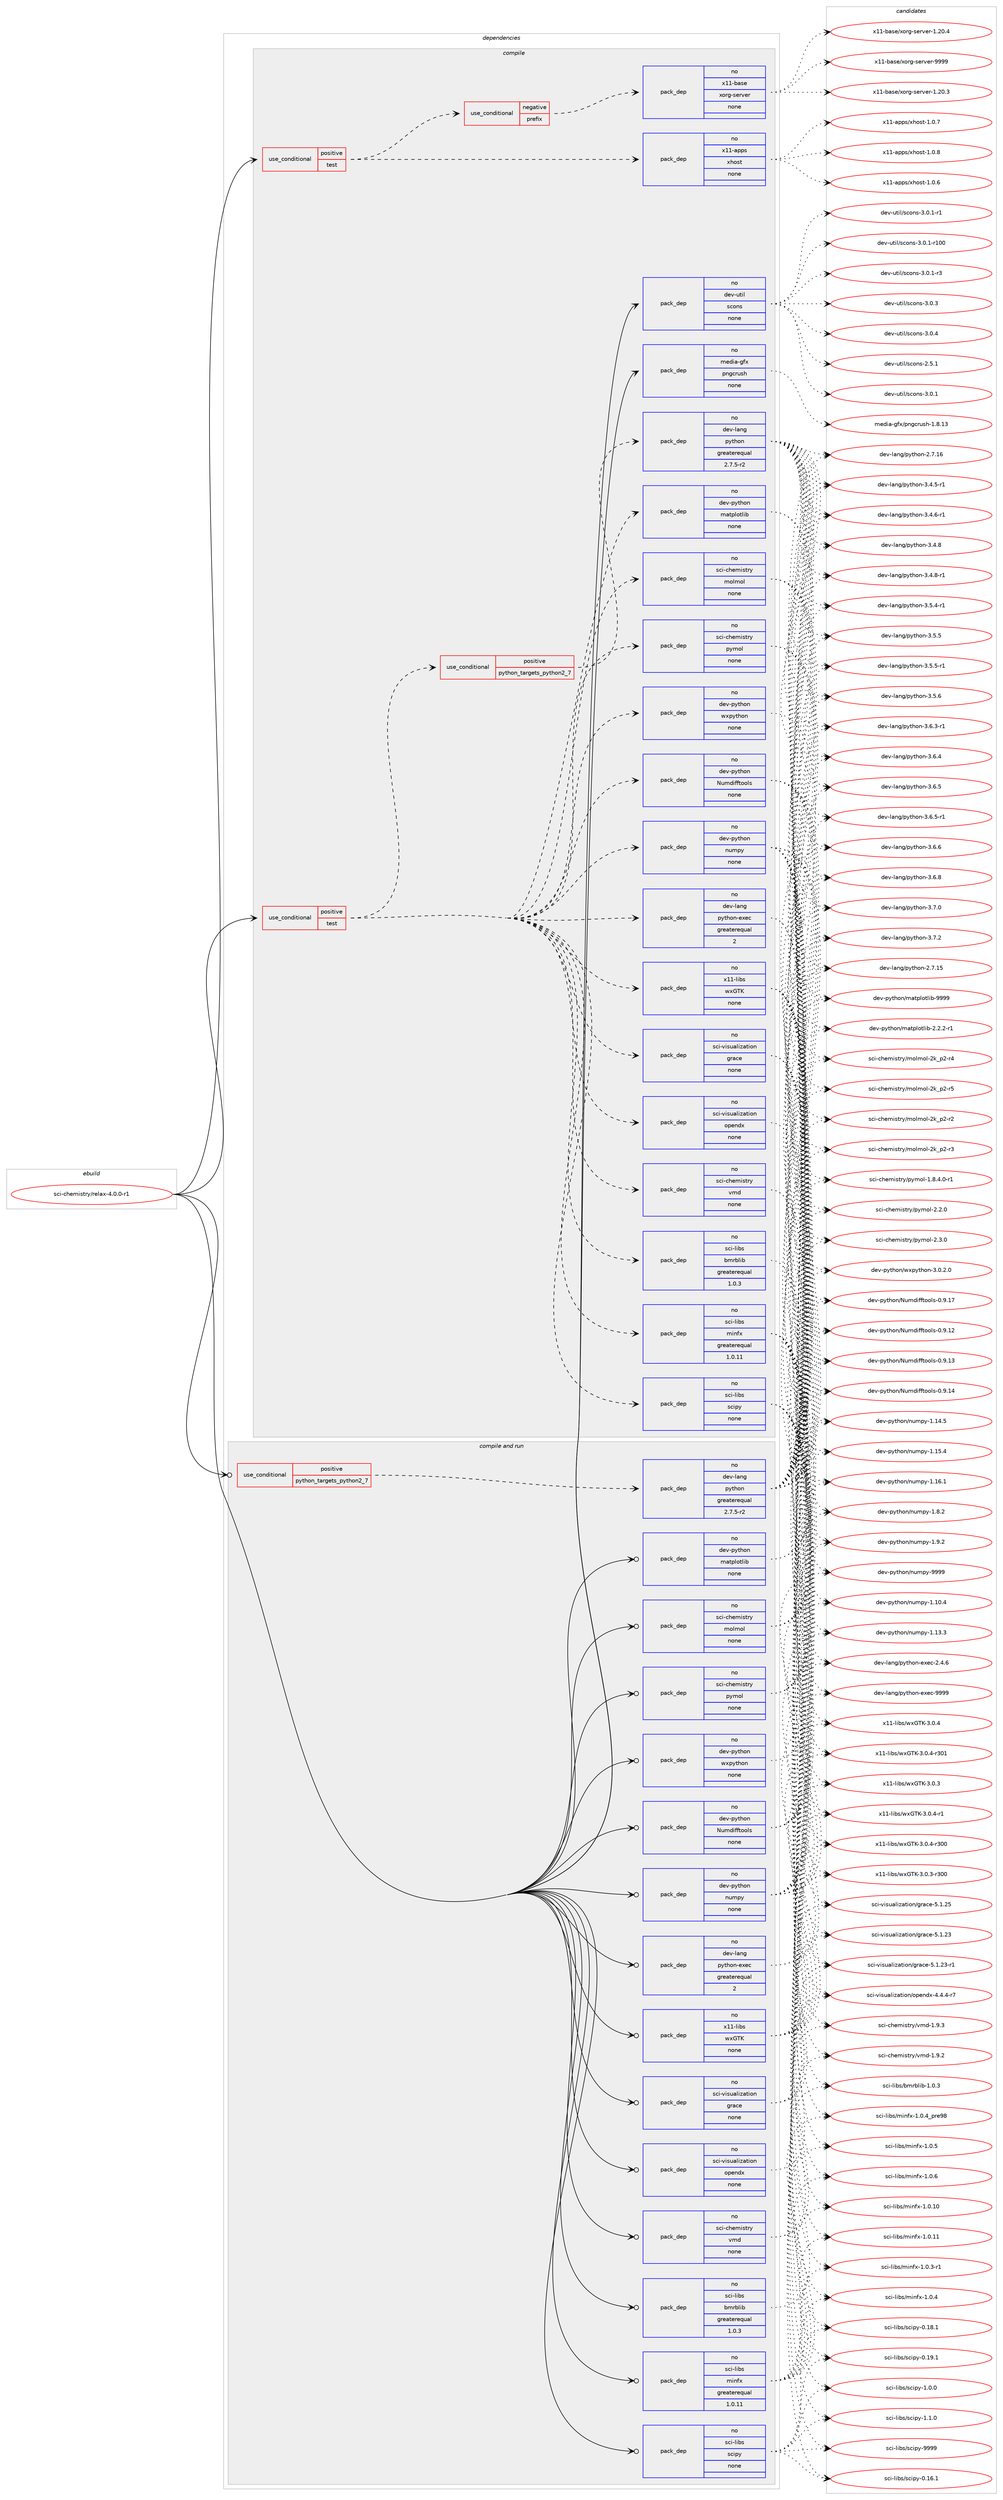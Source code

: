 digraph prolog {

# *************
# Graph options
# *************

newrank=true;
concentrate=true;
compound=true;
graph [rankdir=LR,fontname=Helvetica,fontsize=10,ranksep=1.5];#, ranksep=2.5, nodesep=0.2];
edge  [arrowhead=vee];
node  [fontname=Helvetica,fontsize=10];

# **********
# The ebuild
# **********

subgraph cluster_leftcol {
color=gray;
rank=same;
label=<<i>ebuild</i>>;
id [label="sci-chemistry/relax-4.0.0-r1", color=red, width=4, href="../sci-chemistry/relax-4.0.0-r1.svg"];
}

# ****************
# The dependencies
# ****************

subgraph cluster_midcol {
color=gray;
label=<<i>dependencies</i>>;
subgraph cluster_compile {
fillcolor="#eeeeee";
style=filled;
label=<<i>compile</i>>;
subgraph cond452510 {
dependency1688722 [label=<<TABLE BORDER="0" CELLBORDER="1" CELLSPACING="0" CELLPADDING="4"><TR><TD ROWSPAN="3" CELLPADDING="10">use_conditional</TD></TR><TR><TD>positive</TD></TR><TR><TD>test</TD></TR></TABLE>>, shape=none, color=red];
subgraph cond452511 {
dependency1688723 [label=<<TABLE BORDER="0" CELLBORDER="1" CELLSPACING="0" CELLPADDING="4"><TR><TD ROWSPAN="3" CELLPADDING="10">use_conditional</TD></TR><TR><TD>negative</TD></TR><TR><TD>prefix</TD></TR></TABLE>>, shape=none, color=red];
subgraph pack1208556 {
dependency1688724 [label=<<TABLE BORDER="0" CELLBORDER="1" CELLSPACING="0" CELLPADDING="4" WIDTH="220"><TR><TD ROWSPAN="6" CELLPADDING="30">pack_dep</TD></TR><TR><TD WIDTH="110">no</TD></TR><TR><TD>x11-base</TD></TR><TR><TD>xorg-server</TD></TR><TR><TD>none</TD></TR><TR><TD></TD></TR></TABLE>>, shape=none, color=blue];
}
dependency1688723:e -> dependency1688724:w [weight=20,style="dashed",arrowhead="vee"];
}
dependency1688722:e -> dependency1688723:w [weight=20,style="dashed",arrowhead="vee"];
subgraph pack1208557 {
dependency1688725 [label=<<TABLE BORDER="0" CELLBORDER="1" CELLSPACING="0" CELLPADDING="4" WIDTH="220"><TR><TD ROWSPAN="6" CELLPADDING="30">pack_dep</TD></TR><TR><TD WIDTH="110">no</TD></TR><TR><TD>x11-apps</TD></TR><TR><TD>xhost</TD></TR><TR><TD>none</TD></TR><TR><TD></TD></TR></TABLE>>, shape=none, color=blue];
}
dependency1688722:e -> dependency1688725:w [weight=20,style="dashed",arrowhead="vee"];
}
id:e -> dependency1688722:w [weight=20,style="solid",arrowhead="vee"];
subgraph cond452512 {
dependency1688726 [label=<<TABLE BORDER="0" CELLBORDER="1" CELLSPACING="0" CELLPADDING="4"><TR><TD ROWSPAN="3" CELLPADDING="10">use_conditional</TD></TR><TR><TD>positive</TD></TR><TR><TD>test</TD></TR></TABLE>>, shape=none, color=red];
subgraph cond452513 {
dependency1688727 [label=<<TABLE BORDER="0" CELLBORDER="1" CELLSPACING="0" CELLPADDING="4"><TR><TD ROWSPAN="3" CELLPADDING="10">use_conditional</TD></TR><TR><TD>positive</TD></TR><TR><TD>python_targets_python2_7</TD></TR></TABLE>>, shape=none, color=red];
subgraph pack1208558 {
dependency1688728 [label=<<TABLE BORDER="0" CELLBORDER="1" CELLSPACING="0" CELLPADDING="4" WIDTH="220"><TR><TD ROWSPAN="6" CELLPADDING="30">pack_dep</TD></TR><TR><TD WIDTH="110">no</TD></TR><TR><TD>dev-lang</TD></TR><TR><TD>python</TD></TR><TR><TD>greaterequal</TD></TR><TR><TD>2.7.5-r2</TD></TR></TABLE>>, shape=none, color=blue];
}
dependency1688727:e -> dependency1688728:w [weight=20,style="dashed",arrowhead="vee"];
}
dependency1688726:e -> dependency1688727:w [weight=20,style="dashed",arrowhead="vee"];
subgraph pack1208559 {
dependency1688729 [label=<<TABLE BORDER="0" CELLBORDER="1" CELLSPACING="0" CELLPADDING="4" WIDTH="220"><TR><TD ROWSPAN="6" CELLPADDING="30">pack_dep</TD></TR><TR><TD WIDTH="110">no</TD></TR><TR><TD>dev-lang</TD></TR><TR><TD>python-exec</TD></TR><TR><TD>greaterequal</TD></TR><TR><TD>2</TD></TR></TABLE>>, shape=none, color=blue];
}
dependency1688726:e -> dependency1688729:w [weight=20,style="dashed",arrowhead="vee"];
subgraph pack1208560 {
dependency1688730 [label=<<TABLE BORDER="0" CELLBORDER="1" CELLSPACING="0" CELLPADDING="4" WIDTH="220"><TR><TD ROWSPAN="6" CELLPADDING="30">pack_dep</TD></TR><TR><TD WIDTH="110">no</TD></TR><TR><TD>dev-python</TD></TR><TR><TD>Numdifftools</TD></TR><TR><TD>none</TD></TR><TR><TD></TD></TR></TABLE>>, shape=none, color=blue];
}
dependency1688726:e -> dependency1688730:w [weight=20,style="dashed",arrowhead="vee"];
subgraph pack1208561 {
dependency1688731 [label=<<TABLE BORDER="0" CELLBORDER="1" CELLSPACING="0" CELLPADDING="4" WIDTH="220"><TR><TD ROWSPAN="6" CELLPADDING="30">pack_dep</TD></TR><TR><TD WIDTH="110">no</TD></TR><TR><TD>dev-python</TD></TR><TR><TD>matplotlib</TD></TR><TR><TD>none</TD></TR><TR><TD></TD></TR></TABLE>>, shape=none, color=blue];
}
dependency1688726:e -> dependency1688731:w [weight=20,style="dashed",arrowhead="vee"];
subgraph pack1208562 {
dependency1688732 [label=<<TABLE BORDER="0" CELLBORDER="1" CELLSPACING="0" CELLPADDING="4" WIDTH="220"><TR><TD ROWSPAN="6" CELLPADDING="30">pack_dep</TD></TR><TR><TD WIDTH="110">no</TD></TR><TR><TD>dev-python</TD></TR><TR><TD>numpy</TD></TR><TR><TD>none</TD></TR><TR><TD></TD></TR></TABLE>>, shape=none, color=blue];
}
dependency1688726:e -> dependency1688732:w [weight=20,style="dashed",arrowhead="vee"];
subgraph pack1208563 {
dependency1688733 [label=<<TABLE BORDER="0" CELLBORDER="1" CELLSPACING="0" CELLPADDING="4" WIDTH="220"><TR><TD ROWSPAN="6" CELLPADDING="30">pack_dep</TD></TR><TR><TD WIDTH="110">no</TD></TR><TR><TD>dev-python</TD></TR><TR><TD>wxpython</TD></TR><TR><TD>none</TD></TR><TR><TD></TD></TR></TABLE>>, shape=none, color=blue];
}
dependency1688726:e -> dependency1688733:w [weight=20,style="dashed",arrowhead="vee"];
subgraph pack1208564 {
dependency1688734 [label=<<TABLE BORDER="0" CELLBORDER="1" CELLSPACING="0" CELLPADDING="4" WIDTH="220"><TR><TD ROWSPAN="6" CELLPADDING="30">pack_dep</TD></TR><TR><TD WIDTH="110">no</TD></TR><TR><TD>sci-chemistry</TD></TR><TR><TD>molmol</TD></TR><TR><TD>none</TD></TR><TR><TD></TD></TR></TABLE>>, shape=none, color=blue];
}
dependency1688726:e -> dependency1688734:w [weight=20,style="dashed",arrowhead="vee"];
subgraph pack1208565 {
dependency1688735 [label=<<TABLE BORDER="0" CELLBORDER="1" CELLSPACING="0" CELLPADDING="4" WIDTH="220"><TR><TD ROWSPAN="6" CELLPADDING="30">pack_dep</TD></TR><TR><TD WIDTH="110">no</TD></TR><TR><TD>sci-chemistry</TD></TR><TR><TD>pymol</TD></TR><TR><TD>none</TD></TR><TR><TD></TD></TR></TABLE>>, shape=none, color=blue];
}
dependency1688726:e -> dependency1688735:w [weight=20,style="dashed",arrowhead="vee"];
subgraph pack1208566 {
dependency1688736 [label=<<TABLE BORDER="0" CELLBORDER="1" CELLSPACING="0" CELLPADDING="4" WIDTH="220"><TR><TD ROWSPAN="6" CELLPADDING="30">pack_dep</TD></TR><TR><TD WIDTH="110">no</TD></TR><TR><TD>sci-chemistry</TD></TR><TR><TD>vmd</TD></TR><TR><TD>none</TD></TR><TR><TD></TD></TR></TABLE>>, shape=none, color=blue];
}
dependency1688726:e -> dependency1688736:w [weight=20,style="dashed",arrowhead="vee"];
subgraph pack1208567 {
dependency1688737 [label=<<TABLE BORDER="0" CELLBORDER="1" CELLSPACING="0" CELLPADDING="4" WIDTH="220"><TR><TD ROWSPAN="6" CELLPADDING="30">pack_dep</TD></TR><TR><TD WIDTH="110">no</TD></TR><TR><TD>sci-libs</TD></TR><TR><TD>bmrblib</TD></TR><TR><TD>greaterequal</TD></TR><TR><TD>1.0.3</TD></TR></TABLE>>, shape=none, color=blue];
}
dependency1688726:e -> dependency1688737:w [weight=20,style="dashed",arrowhead="vee"];
subgraph pack1208568 {
dependency1688738 [label=<<TABLE BORDER="0" CELLBORDER="1" CELLSPACING="0" CELLPADDING="4" WIDTH="220"><TR><TD ROWSPAN="6" CELLPADDING="30">pack_dep</TD></TR><TR><TD WIDTH="110">no</TD></TR><TR><TD>sci-libs</TD></TR><TR><TD>minfx</TD></TR><TR><TD>greaterequal</TD></TR><TR><TD>1.0.11</TD></TR></TABLE>>, shape=none, color=blue];
}
dependency1688726:e -> dependency1688738:w [weight=20,style="dashed",arrowhead="vee"];
subgraph pack1208569 {
dependency1688739 [label=<<TABLE BORDER="0" CELLBORDER="1" CELLSPACING="0" CELLPADDING="4" WIDTH="220"><TR><TD ROWSPAN="6" CELLPADDING="30">pack_dep</TD></TR><TR><TD WIDTH="110">no</TD></TR><TR><TD>sci-libs</TD></TR><TR><TD>scipy</TD></TR><TR><TD>none</TD></TR><TR><TD></TD></TR></TABLE>>, shape=none, color=blue];
}
dependency1688726:e -> dependency1688739:w [weight=20,style="dashed",arrowhead="vee"];
subgraph pack1208570 {
dependency1688740 [label=<<TABLE BORDER="0" CELLBORDER="1" CELLSPACING="0" CELLPADDING="4" WIDTH="220"><TR><TD ROWSPAN="6" CELLPADDING="30">pack_dep</TD></TR><TR><TD WIDTH="110">no</TD></TR><TR><TD>sci-visualization</TD></TR><TR><TD>grace</TD></TR><TR><TD>none</TD></TR><TR><TD></TD></TR></TABLE>>, shape=none, color=blue];
}
dependency1688726:e -> dependency1688740:w [weight=20,style="dashed",arrowhead="vee"];
subgraph pack1208571 {
dependency1688741 [label=<<TABLE BORDER="0" CELLBORDER="1" CELLSPACING="0" CELLPADDING="4" WIDTH="220"><TR><TD ROWSPAN="6" CELLPADDING="30">pack_dep</TD></TR><TR><TD WIDTH="110">no</TD></TR><TR><TD>sci-visualization</TD></TR><TR><TD>opendx</TD></TR><TR><TD>none</TD></TR><TR><TD></TD></TR></TABLE>>, shape=none, color=blue];
}
dependency1688726:e -> dependency1688741:w [weight=20,style="dashed",arrowhead="vee"];
subgraph pack1208572 {
dependency1688742 [label=<<TABLE BORDER="0" CELLBORDER="1" CELLSPACING="0" CELLPADDING="4" WIDTH="220"><TR><TD ROWSPAN="6" CELLPADDING="30">pack_dep</TD></TR><TR><TD WIDTH="110">no</TD></TR><TR><TD>x11-libs</TD></TR><TR><TD>wxGTK</TD></TR><TR><TD>none</TD></TR><TR><TD></TD></TR></TABLE>>, shape=none, color=blue];
}
dependency1688726:e -> dependency1688742:w [weight=20,style="dashed",arrowhead="vee"];
}
id:e -> dependency1688726:w [weight=20,style="solid",arrowhead="vee"];
subgraph pack1208573 {
dependency1688743 [label=<<TABLE BORDER="0" CELLBORDER="1" CELLSPACING="0" CELLPADDING="4" WIDTH="220"><TR><TD ROWSPAN="6" CELLPADDING="30">pack_dep</TD></TR><TR><TD WIDTH="110">no</TD></TR><TR><TD>dev-util</TD></TR><TR><TD>scons</TD></TR><TR><TD>none</TD></TR><TR><TD></TD></TR></TABLE>>, shape=none, color=blue];
}
id:e -> dependency1688743:w [weight=20,style="solid",arrowhead="vee"];
subgraph pack1208574 {
dependency1688744 [label=<<TABLE BORDER="0" CELLBORDER="1" CELLSPACING="0" CELLPADDING="4" WIDTH="220"><TR><TD ROWSPAN="6" CELLPADDING="30">pack_dep</TD></TR><TR><TD WIDTH="110">no</TD></TR><TR><TD>media-gfx</TD></TR><TR><TD>pngcrush</TD></TR><TR><TD>none</TD></TR><TR><TD></TD></TR></TABLE>>, shape=none, color=blue];
}
id:e -> dependency1688744:w [weight=20,style="solid",arrowhead="vee"];
}
subgraph cluster_compileandrun {
fillcolor="#eeeeee";
style=filled;
label=<<i>compile and run</i>>;
subgraph cond452514 {
dependency1688745 [label=<<TABLE BORDER="0" CELLBORDER="1" CELLSPACING="0" CELLPADDING="4"><TR><TD ROWSPAN="3" CELLPADDING="10">use_conditional</TD></TR><TR><TD>positive</TD></TR><TR><TD>python_targets_python2_7</TD></TR></TABLE>>, shape=none, color=red];
subgraph pack1208575 {
dependency1688746 [label=<<TABLE BORDER="0" CELLBORDER="1" CELLSPACING="0" CELLPADDING="4" WIDTH="220"><TR><TD ROWSPAN="6" CELLPADDING="30">pack_dep</TD></TR><TR><TD WIDTH="110">no</TD></TR><TR><TD>dev-lang</TD></TR><TR><TD>python</TD></TR><TR><TD>greaterequal</TD></TR><TR><TD>2.7.5-r2</TD></TR></TABLE>>, shape=none, color=blue];
}
dependency1688745:e -> dependency1688746:w [weight=20,style="dashed",arrowhead="vee"];
}
id:e -> dependency1688745:w [weight=20,style="solid",arrowhead="odotvee"];
subgraph pack1208576 {
dependency1688747 [label=<<TABLE BORDER="0" CELLBORDER="1" CELLSPACING="0" CELLPADDING="4" WIDTH="220"><TR><TD ROWSPAN="6" CELLPADDING="30">pack_dep</TD></TR><TR><TD WIDTH="110">no</TD></TR><TR><TD>dev-lang</TD></TR><TR><TD>python-exec</TD></TR><TR><TD>greaterequal</TD></TR><TR><TD>2</TD></TR></TABLE>>, shape=none, color=blue];
}
id:e -> dependency1688747:w [weight=20,style="solid",arrowhead="odotvee"];
subgraph pack1208577 {
dependency1688748 [label=<<TABLE BORDER="0" CELLBORDER="1" CELLSPACING="0" CELLPADDING="4" WIDTH="220"><TR><TD ROWSPAN="6" CELLPADDING="30">pack_dep</TD></TR><TR><TD WIDTH="110">no</TD></TR><TR><TD>dev-python</TD></TR><TR><TD>Numdifftools</TD></TR><TR><TD>none</TD></TR><TR><TD></TD></TR></TABLE>>, shape=none, color=blue];
}
id:e -> dependency1688748:w [weight=20,style="solid",arrowhead="odotvee"];
subgraph pack1208578 {
dependency1688749 [label=<<TABLE BORDER="0" CELLBORDER="1" CELLSPACING="0" CELLPADDING="4" WIDTH="220"><TR><TD ROWSPAN="6" CELLPADDING="30">pack_dep</TD></TR><TR><TD WIDTH="110">no</TD></TR><TR><TD>dev-python</TD></TR><TR><TD>matplotlib</TD></TR><TR><TD>none</TD></TR><TR><TD></TD></TR></TABLE>>, shape=none, color=blue];
}
id:e -> dependency1688749:w [weight=20,style="solid",arrowhead="odotvee"];
subgraph pack1208579 {
dependency1688750 [label=<<TABLE BORDER="0" CELLBORDER="1" CELLSPACING="0" CELLPADDING="4" WIDTH="220"><TR><TD ROWSPAN="6" CELLPADDING="30">pack_dep</TD></TR><TR><TD WIDTH="110">no</TD></TR><TR><TD>dev-python</TD></TR><TR><TD>numpy</TD></TR><TR><TD>none</TD></TR><TR><TD></TD></TR></TABLE>>, shape=none, color=blue];
}
id:e -> dependency1688750:w [weight=20,style="solid",arrowhead="odotvee"];
subgraph pack1208580 {
dependency1688751 [label=<<TABLE BORDER="0" CELLBORDER="1" CELLSPACING="0" CELLPADDING="4" WIDTH="220"><TR><TD ROWSPAN="6" CELLPADDING="30">pack_dep</TD></TR><TR><TD WIDTH="110">no</TD></TR><TR><TD>dev-python</TD></TR><TR><TD>wxpython</TD></TR><TR><TD>none</TD></TR><TR><TD></TD></TR></TABLE>>, shape=none, color=blue];
}
id:e -> dependency1688751:w [weight=20,style="solid",arrowhead="odotvee"];
subgraph pack1208581 {
dependency1688752 [label=<<TABLE BORDER="0" CELLBORDER="1" CELLSPACING="0" CELLPADDING="4" WIDTH="220"><TR><TD ROWSPAN="6" CELLPADDING="30">pack_dep</TD></TR><TR><TD WIDTH="110">no</TD></TR><TR><TD>sci-chemistry</TD></TR><TR><TD>molmol</TD></TR><TR><TD>none</TD></TR><TR><TD></TD></TR></TABLE>>, shape=none, color=blue];
}
id:e -> dependency1688752:w [weight=20,style="solid",arrowhead="odotvee"];
subgraph pack1208582 {
dependency1688753 [label=<<TABLE BORDER="0" CELLBORDER="1" CELLSPACING="0" CELLPADDING="4" WIDTH="220"><TR><TD ROWSPAN="6" CELLPADDING="30">pack_dep</TD></TR><TR><TD WIDTH="110">no</TD></TR><TR><TD>sci-chemistry</TD></TR><TR><TD>pymol</TD></TR><TR><TD>none</TD></TR><TR><TD></TD></TR></TABLE>>, shape=none, color=blue];
}
id:e -> dependency1688753:w [weight=20,style="solid",arrowhead="odotvee"];
subgraph pack1208583 {
dependency1688754 [label=<<TABLE BORDER="0" CELLBORDER="1" CELLSPACING="0" CELLPADDING="4" WIDTH="220"><TR><TD ROWSPAN="6" CELLPADDING="30">pack_dep</TD></TR><TR><TD WIDTH="110">no</TD></TR><TR><TD>sci-chemistry</TD></TR><TR><TD>vmd</TD></TR><TR><TD>none</TD></TR><TR><TD></TD></TR></TABLE>>, shape=none, color=blue];
}
id:e -> dependency1688754:w [weight=20,style="solid",arrowhead="odotvee"];
subgraph pack1208584 {
dependency1688755 [label=<<TABLE BORDER="0" CELLBORDER="1" CELLSPACING="0" CELLPADDING="4" WIDTH="220"><TR><TD ROWSPAN="6" CELLPADDING="30">pack_dep</TD></TR><TR><TD WIDTH="110">no</TD></TR><TR><TD>sci-libs</TD></TR><TR><TD>bmrblib</TD></TR><TR><TD>greaterequal</TD></TR><TR><TD>1.0.3</TD></TR></TABLE>>, shape=none, color=blue];
}
id:e -> dependency1688755:w [weight=20,style="solid",arrowhead="odotvee"];
subgraph pack1208585 {
dependency1688756 [label=<<TABLE BORDER="0" CELLBORDER="1" CELLSPACING="0" CELLPADDING="4" WIDTH="220"><TR><TD ROWSPAN="6" CELLPADDING="30">pack_dep</TD></TR><TR><TD WIDTH="110">no</TD></TR><TR><TD>sci-libs</TD></TR><TR><TD>minfx</TD></TR><TR><TD>greaterequal</TD></TR><TR><TD>1.0.11</TD></TR></TABLE>>, shape=none, color=blue];
}
id:e -> dependency1688756:w [weight=20,style="solid",arrowhead="odotvee"];
subgraph pack1208586 {
dependency1688757 [label=<<TABLE BORDER="0" CELLBORDER="1" CELLSPACING="0" CELLPADDING="4" WIDTH="220"><TR><TD ROWSPAN="6" CELLPADDING="30">pack_dep</TD></TR><TR><TD WIDTH="110">no</TD></TR><TR><TD>sci-libs</TD></TR><TR><TD>scipy</TD></TR><TR><TD>none</TD></TR><TR><TD></TD></TR></TABLE>>, shape=none, color=blue];
}
id:e -> dependency1688757:w [weight=20,style="solid",arrowhead="odotvee"];
subgraph pack1208587 {
dependency1688758 [label=<<TABLE BORDER="0" CELLBORDER="1" CELLSPACING="0" CELLPADDING="4" WIDTH="220"><TR><TD ROWSPAN="6" CELLPADDING="30">pack_dep</TD></TR><TR><TD WIDTH="110">no</TD></TR><TR><TD>sci-visualization</TD></TR><TR><TD>grace</TD></TR><TR><TD>none</TD></TR><TR><TD></TD></TR></TABLE>>, shape=none, color=blue];
}
id:e -> dependency1688758:w [weight=20,style="solid",arrowhead="odotvee"];
subgraph pack1208588 {
dependency1688759 [label=<<TABLE BORDER="0" CELLBORDER="1" CELLSPACING="0" CELLPADDING="4" WIDTH="220"><TR><TD ROWSPAN="6" CELLPADDING="30">pack_dep</TD></TR><TR><TD WIDTH="110">no</TD></TR><TR><TD>sci-visualization</TD></TR><TR><TD>opendx</TD></TR><TR><TD>none</TD></TR><TR><TD></TD></TR></TABLE>>, shape=none, color=blue];
}
id:e -> dependency1688759:w [weight=20,style="solid",arrowhead="odotvee"];
subgraph pack1208589 {
dependency1688760 [label=<<TABLE BORDER="0" CELLBORDER="1" CELLSPACING="0" CELLPADDING="4" WIDTH="220"><TR><TD ROWSPAN="6" CELLPADDING="30">pack_dep</TD></TR><TR><TD WIDTH="110">no</TD></TR><TR><TD>x11-libs</TD></TR><TR><TD>wxGTK</TD></TR><TR><TD>none</TD></TR><TR><TD></TD></TR></TABLE>>, shape=none, color=blue];
}
id:e -> dependency1688760:w [weight=20,style="solid",arrowhead="odotvee"];
}
subgraph cluster_run {
fillcolor="#eeeeee";
style=filled;
label=<<i>run</i>>;
}
}

# **************
# The candidates
# **************

subgraph cluster_choices {
rank=same;
color=gray;
label=<<i>candidates</i>>;

subgraph choice1208556 {
color=black;
nodesep=1;
choice1204949459897115101471201111141034511510111411810111445494650484651 [label="x11-base/xorg-server-1.20.3", color=red, width=4,href="../x11-base/xorg-server-1.20.3.svg"];
choice1204949459897115101471201111141034511510111411810111445494650484652 [label="x11-base/xorg-server-1.20.4", color=red, width=4,href="../x11-base/xorg-server-1.20.4.svg"];
choice120494945989711510147120111114103451151011141181011144557575757 [label="x11-base/xorg-server-9999", color=red, width=4,href="../x11-base/xorg-server-9999.svg"];
dependency1688724:e -> choice1204949459897115101471201111141034511510111411810111445494650484651:w [style=dotted,weight="100"];
dependency1688724:e -> choice1204949459897115101471201111141034511510111411810111445494650484652:w [style=dotted,weight="100"];
dependency1688724:e -> choice120494945989711510147120111114103451151011141181011144557575757:w [style=dotted,weight="100"];
}
subgraph choice1208557 {
color=black;
nodesep=1;
choice1204949459711211211547120104111115116454946484654 [label="x11-apps/xhost-1.0.6", color=red, width=4,href="../x11-apps/xhost-1.0.6.svg"];
choice1204949459711211211547120104111115116454946484655 [label="x11-apps/xhost-1.0.7", color=red, width=4,href="../x11-apps/xhost-1.0.7.svg"];
choice1204949459711211211547120104111115116454946484656 [label="x11-apps/xhost-1.0.8", color=red, width=4,href="../x11-apps/xhost-1.0.8.svg"];
dependency1688725:e -> choice1204949459711211211547120104111115116454946484654:w [style=dotted,weight="100"];
dependency1688725:e -> choice1204949459711211211547120104111115116454946484655:w [style=dotted,weight="100"];
dependency1688725:e -> choice1204949459711211211547120104111115116454946484656:w [style=dotted,weight="100"];
}
subgraph choice1208558 {
color=black;
nodesep=1;
choice10010111845108971101034711212111610411111045504655464953 [label="dev-lang/python-2.7.15", color=red, width=4,href="../dev-lang/python-2.7.15.svg"];
choice10010111845108971101034711212111610411111045504655464954 [label="dev-lang/python-2.7.16", color=red, width=4,href="../dev-lang/python-2.7.16.svg"];
choice1001011184510897110103471121211161041111104551465246534511449 [label="dev-lang/python-3.4.5-r1", color=red, width=4,href="../dev-lang/python-3.4.5-r1.svg"];
choice1001011184510897110103471121211161041111104551465246544511449 [label="dev-lang/python-3.4.6-r1", color=red, width=4,href="../dev-lang/python-3.4.6-r1.svg"];
choice100101118451089711010347112121116104111110455146524656 [label="dev-lang/python-3.4.8", color=red, width=4,href="../dev-lang/python-3.4.8.svg"];
choice1001011184510897110103471121211161041111104551465246564511449 [label="dev-lang/python-3.4.8-r1", color=red, width=4,href="../dev-lang/python-3.4.8-r1.svg"];
choice1001011184510897110103471121211161041111104551465346524511449 [label="dev-lang/python-3.5.4-r1", color=red, width=4,href="../dev-lang/python-3.5.4-r1.svg"];
choice100101118451089711010347112121116104111110455146534653 [label="dev-lang/python-3.5.5", color=red, width=4,href="../dev-lang/python-3.5.5.svg"];
choice1001011184510897110103471121211161041111104551465346534511449 [label="dev-lang/python-3.5.5-r1", color=red, width=4,href="../dev-lang/python-3.5.5-r1.svg"];
choice100101118451089711010347112121116104111110455146534654 [label="dev-lang/python-3.5.6", color=red, width=4,href="../dev-lang/python-3.5.6.svg"];
choice1001011184510897110103471121211161041111104551465446514511449 [label="dev-lang/python-3.6.3-r1", color=red, width=4,href="../dev-lang/python-3.6.3-r1.svg"];
choice100101118451089711010347112121116104111110455146544652 [label="dev-lang/python-3.6.4", color=red, width=4,href="../dev-lang/python-3.6.4.svg"];
choice100101118451089711010347112121116104111110455146544653 [label="dev-lang/python-3.6.5", color=red, width=4,href="../dev-lang/python-3.6.5.svg"];
choice1001011184510897110103471121211161041111104551465446534511449 [label="dev-lang/python-3.6.5-r1", color=red, width=4,href="../dev-lang/python-3.6.5-r1.svg"];
choice100101118451089711010347112121116104111110455146544654 [label="dev-lang/python-3.6.6", color=red, width=4,href="../dev-lang/python-3.6.6.svg"];
choice100101118451089711010347112121116104111110455146544656 [label="dev-lang/python-3.6.8", color=red, width=4,href="../dev-lang/python-3.6.8.svg"];
choice100101118451089711010347112121116104111110455146554648 [label="dev-lang/python-3.7.0", color=red, width=4,href="../dev-lang/python-3.7.0.svg"];
choice100101118451089711010347112121116104111110455146554650 [label="dev-lang/python-3.7.2", color=red, width=4,href="../dev-lang/python-3.7.2.svg"];
dependency1688728:e -> choice10010111845108971101034711212111610411111045504655464953:w [style=dotted,weight="100"];
dependency1688728:e -> choice10010111845108971101034711212111610411111045504655464954:w [style=dotted,weight="100"];
dependency1688728:e -> choice1001011184510897110103471121211161041111104551465246534511449:w [style=dotted,weight="100"];
dependency1688728:e -> choice1001011184510897110103471121211161041111104551465246544511449:w [style=dotted,weight="100"];
dependency1688728:e -> choice100101118451089711010347112121116104111110455146524656:w [style=dotted,weight="100"];
dependency1688728:e -> choice1001011184510897110103471121211161041111104551465246564511449:w [style=dotted,weight="100"];
dependency1688728:e -> choice1001011184510897110103471121211161041111104551465346524511449:w [style=dotted,weight="100"];
dependency1688728:e -> choice100101118451089711010347112121116104111110455146534653:w [style=dotted,weight="100"];
dependency1688728:e -> choice1001011184510897110103471121211161041111104551465346534511449:w [style=dotted,weight="100"];
dependency1688728:e -> choice100101118451089711010347112121116104111110455146534654:w [style=dotted,weight="100"];
dependency1688728:e -> choice1001011184510897110103471121211161041111104551465446514511449:w [style=dotted,weight="100"];
dependency1688728:e -> choice100101118451089711010347112121116104111110455146544652:w [style=dotted,weight="100"];
dependency1688728:e -> choice100101118451089711010347112121116104111110455146544653:w [style=dotted,weight="100"];
dependency1688728:e -> choice1001011184510897110103471121211161041111104551465446534511449:w [style=dotted,weight="100"];
dependency1688728:e -> choice100101118451089711010347112121116104111110455146544654:w [style=dotted,weight="100"];
dependency1688728:e -> choice100101118451089711010347112121116104111110455146544656:w [style=dotted,weight="100"];
dependency1688728:e -> choice100101118451089711010347112121116104111110455146554648:w [style=dotted,weight="100"];
dependency1688728:e -> choice100101118451089711010347112121116104111110455146554650:w [style=dotted,weight="100"];
}
subgraph choice1208559 {
color=black;
nodesep=1;
choice1001011184510897110103471121211161041111104510112010199455046524654 [label="dev-lang/python-exec-2.4.6", color=red, width=4,href="../dev-lang/python-exec-2.4.6.svg"];
choice10010111845108971101034711212111610411111045101120101994557575757 [label="dev-lang/python-exec-9999", color=red, width=4,href="../dev-lang/python-exec-9999.svg"];
dependency1688729:e -> choice1001011184510897110103471121211161041111104510112010199455046524654:w [style=dotted,weight="100"];
dependency1688729:e -> choice10010111845108971101034711212111610411111045101120101994557575757:w [style=dotted,weight="100"];
}
subgraph choice1208560 {
color=black;
nodesep=1;
choice10010111845112121116104111110477811710910010510210211611111110811545484657464950 [label="dev-python/Numdifftools-0.9.12", color=red, width=4,href="../dev-python/Numdifftools-0.9.12.svg"];
choice10010111845112121116104111110477811710910010510210211611111110811545484657464951 [label="dev-python/Numdifftools-0.9.13", color=red, width=4,href="../dev-python/Numdifftools-0.9.13.svg"];
choice10010111845112121116104111110477811710910010510210211611111110811545484657464952 [label="dev-python/Numdifftools-0.9.14", color=red, width=4,href="../dev-python/Numdifftools-0.9.14.svg"];
choice10010111845112121116104111110477811710910010510210211611111110811545484657464955 [label="dev-python/Numdifftools-0.9.17", color=red, width=4,href="../dev-python/Numdifftools-0.9.17.svg"];
dependency1688730:e -> choice10010111845112121116104111110477811710910010510210211611111110811545484657464950:w [style=dotted,weight="100"];
dependency1688730:e -> choice10010111845112121116104111110477811710910010510210211611111110811545484657464951:w [style=dotted,weight="100"];
dependency1688730:e -> choice10010111845112121116104111110477811710910010510210211611111110811545484657464952:w [style=dotted,weight="100"];
dependency1688730:e -> choice10010111845112121116104111110477811710910010510210211611111110811545484657464955:w [style=dotted,weight="100"];
}
subgraph choice1208561 {
color=black;
nodesep=1;
choice100101118451121211161041111104710997116112108111116108105984550465046504511449 [label="dev-python/matplotlib-2.2.2-r1", color=red, width=4,href="../dev-python/matplotlib-2.2.2-r1.svg"];
choice100101118451121211161041111104710997116112108111116108105984557575757 [label="dev-python/matplotlib-9999", color=red, width=4,href="../dev-python/matplotlib-9999.svg"];
dependency1688731:e -> choice100101118451121211161041111104710997116112108111116108105984550465046504511449:w [style=dotted,weight="100"];
dependency1688731:e -> choice100101118451121211161041111104710997116112108111116108105984557575757:w [style=dotted,weight="100"];
}
subgraph choice1208562 {
color=black;
nodesep=1;
choice100101118451121211161041111104711011710911212145494649484652 [label="dev-python/numpy-1.10.4", color=red, width=4,href="../dev-python/numpy-1.10.4.svg"];
choice100101118451121211161041111104711011710911212145494649514651 [label="dev-python/numpy-1.13.3", color=red, width=4,href="../dev-python/numpy-1.13.3.svg"];
choice100101118451121211161041111104711011710911212145494649524653 [label="dev-python/numpy-1.14.5", color=red, width=4,href="../dev-python/numpy-1.14.5.svg"];
choice100101118451121211161041111104711011710911212145494649534652 [label="dev-python/numpy-1.15.4", color=red, width=4,href="../dev-python/numpy-1.15.4.svg"];
choice100101118451121211161041111104711011710911212145494649544649 [label="dev-python/numpy-1.16.1", color=red, width=4,href="../dev-python/numpy-1.16.1.svg"];
choice1001011184511212111610411111047110117109112121454946564650 [label="dev-python/numpy-1.8.2", color=red, width=4,href="../dev-python/numpy-1.8.2.svg"];
choice1001011184511212111610411111047110117109112121454946574650 [label="dev-python/numpy-1.9.2", color=red, width=4,href="../dev-python/numpy-1.9.2.svg"];
choice10010111845112121116104111110471101171091121214557575757 [label="dev-python/numpy-9999", color=red, width=4,href="../dev-python/numpy-9999.svg"];
dependency1688732:e -> choice100101118451121211161041111104711011710911212145494649484652:w [style=dotted,weight="100"];
dependency1688732:e -> choice100101118451121211161041111104711011710911212145494649514651:w [style=dotted,weight="100"];
dependency1688732:e -> choice100101118451121211161041111104711011710911212145494649524653:w [style=dotted,weight="100"];
dependency1688732:e -> choice100101118451121211161041111104711011710911212145494649534652:w [style=dotted,weight="100"];
dependency1688732:e -> choice100101118451121211161041111104711011710911212145494649544649:w [style=dotted,weight="100"];
dependency1688732:e -> choice1001011184511212111610411111047110117109112121454946564650:w [style=dotted,weight="100"];
dependency1688732:e -> choice1001011184511212111610411111047110117109112121454946574650:w [style=dotted,weight="100"];
dependency1688732:e -> choice10010111845112121116104111110471101171091121214557575757:w [style=dotted,weight="100"];
}
subgraph choice1208563 {
color=black;
nodesep=1;
choice10010111845112121116104111110471191201121211161041111104551464846504648 [label="dev-python/wxpython-3.0.2.0", color=red, width=4,href="../dev-python/wxpython-3.0.2.0.svg"];
dependency1688733:e -> choice10010111845112121116104111110471191201121211161041111104551464846504648:w [style=dotted,weight="100"];
}
subgraph choice1208564 {
color=black;
nodesep=1;
choice11599105459910410110910511511611412147109111108109111108455010795112504511450 [label="sci-chemistry/molmol-2k_p2-r2", color=red, width=4,href="../sci-chemistry/molmol-2k_p2-r2.svg"];
choice11599105459910410110910511511611412147109111108109111108455010795112504511451 [label="sci-chemistry/molmol-2k_p2-r3", color=red, width=4,href="../sci-chemistry/molmol-2k_p2-r3.svg"];
choice11599105459910410110910511511611412147109111108109111108455010795112504511452 [label="sci-chemistry/molmol-2k_p2-r4", color=red, width=4,href="../sci-chemistry/molmol-2k_p2-r4.svg"];
choice11599105459910410110910511511611412147109111108109111108455010795112504511453 [label="sci-chemistry/molmol-2k_p2-r5", color=red, width=4,href="../sci-chemistry/molmol-2k_p2-r5.svg"];
dependency1688734:e -> choice11599105459910410110910511511611412147109111108109111108455010795112504511450:w [style=dotted,weight="100"];
dependency1688734:e -> choice11599105459910410110910511511611412147109111108109111108455010795112504511451:w [style=dotted,weight="100"];
dependency1688734:e -> choice11599105459910410110910511511611412147109111108109111108455010795112504511452:w [style=dotted,weight="100"];
dependency1688734:e -> choice11599105459910410110910511511611412147109111108109111108455010795112504511453:w [style=dotted,weight="100"];
}
subgraph choice1208565 {
color=black;
nodesep=1;
choice1159910545991041011091051151161141214711212110911110845494656465246484511449 [label="sci-chemistry/pymol-1.8.4.0-r1", color=red, width=4,href="../sci-chemistry/pymol-1.8.4.0-r1.svg"];
choice11599105459910410110910511511611412147112121109111108455046504648 [label="sci-chemistry/pymol-2.2.0", color=red, width=4,href="../sci-chemistry/pymol-2.2.0.svg"];
choice11599105459910410110910511511611412147112121109111108455046514648 [label="sci-chemistry/pymol-2.3.0", color=red, width=4,href="../sci-chemistry/pymol-2.3.0.svg"];
dependency1688735:e -> choice1159910545991041011091051151161141214711212110911110845494656465246484511449:w [style=dotted,weight="100"];
dependency1688735:e -> choice11599105459910410110910511511611412147112121109111108455046504648:w [style=dotted,weight="100"];
dependency1688735:e -> choice11599105459910410110910511511611412147112121109111108455046514648:w [style=dotted,weight="100"];
}
subgraph choice1208566 {
color=black;
nodesep=1;
choice11599105459910410110910511511611412147118109100454946574650 [label="sci-chemistry/vmd-1.9.2", color=red, width=4,href="../sci-chemistry/vmd-1.9.2.svg"];
choice11599105459910410110910511511611412147118109100454946574651 [label="sci-chemistry/vmd-1.9.3", color=red, width=4,href="../sci-chemistry/vmd-1.9.3.svg"];
dependency1688736:e -> choice11599105459910410110910511511611412147118109100454946574650:w [style=dotted,weight="100"];
dependency1688736:e -> choice11599105459910410110910511511611412147118109100454946574651:w [style=dotted,weight="100"];
}
subgraph choice1208567 {
color=black;
nodesep=1;
choice11599105451081059811547981091149810810598454946484651 [label="sci-libs/bmrblib-1.0.3", color=red, width=4,href="../sci-libs/bmrblib-1.0.3.svg"];
dependency1688737:e -> choice11599105451081059811547981091149810810598454946484651:w [style=dotted,weight="100"];
}
subgraph choice1208568 {
color=black;
nodesep=1;
choice1159910545108105981154710910511010212045494648464948 [label="sci-libs/minfx-1.0.10", color=red, width=4,href="../sci-libs/minfx-1.0.10.svg"];
choice1159910545108105981154710910511010212045494648464949 [label="sci-libs/minfx-1.0.11", color=red, width=4,href="../sci-libs/minfx-1.0.11.svg"];
choice115991054510810598115471091051101021204549464846514511449 [label="sci-libs/minfx-1.0.3-r1", color=red, width=4,href="../sci-libs/minfx-1.0.3-r1.svg"];
choice11599105451081059811547109105110102120454946484652 [label="sci-libs/minfx-1.0.4", color=red, width=4,href="../sci-libs/minfx-1.0.4.svg"];
choice11599105451081059811547109105110102120454946484652951121141015756 [label="sci-libs/minfx-1.0.4_pre98", color=red, width=4,href="../sci-libs/minfx-1.0.4_pre98.svg"];
choice11599105451081059811547109105110102120454946484653 [label="sci-libs/minfx-1.0.5", color=red, width=4,href="../sci-libs/minfx-1.0.5.svg"];
choice11599105451081059811547109105110102120454946484654 [label="sci-libs/minfx-1.0.6", color=red, width=4,href="../sci-libs/minfx-1.0.6.svg"];
dependency1688738:e -> choice1159910545108105981154710910511010212045494648464948:w [style=dotted,weight="100"];
dependency1688738:e -> choice1159910545108105981154710910511010212045494648464949:w [style=dotted,weight="100"];
dependency1688738:e -> choice115991054510810598115471091051101021204549464846514511449:w [style=dotted,weight="100"];
dependency1688738:e -> choice11599105451081059811547109105110102120454946484652:w [style=dotted,weight="100"];
dependency1688738:e -> choice11599105451081059811547109105110102120454946484652951121141015756:w [style=dotted,weight="100"];
dependency1688738:e -> choice11599105451081059811547109105110102120454946484653:w [style=dotted,weight="100"];
dependency1688738:e -> choice11599105451081059811547109105110102120454946484654:w [style=dotted,weight="100"];
}
subgraph choice1208569 {
color=black;
nodesep=1;
choice115991054510810598115471159910511212145484649544649 [label="sci-libs/scipy-0.16.1", color=red, width=4,href="../sci-libs/scipy-0.16.1.svg"];
choice115991054510810598115471159910511212145484649564649 [label="sci-libs/scipy-0.18.1", color=red, width=4,href="../sci-libs/scipy-0.18.1.svg"];
choice115991054510810598115471159910511212145484649574649 [label="sci-libs/scipy-0.19.1", color=red, width=4,href="../sci-libs/scipy-0.19.1.svg"];
choice1159910545108105981154711599105112121454946484648 [label="sci-libs/scipy-1.0.0", color=red, width=4,href="../sci-libs/scipy-1.0.0.svg"];
choice1159910545108105981154711599105112121454946494648 [label="sci-libs/scipy-1.1.0", color=red, width=4,href="../sci-libs/scipy-1.1.0.svg"];
choice11599105451081059811547115991051121214557575757 [label="sci-libs/scipy-9999", color=red, width=4,href="../sci-libs/scipy-9999.svg"];
dependency1688739:e -> choice115991054510810598115471159910511212145484649544649:w [style=dotted,weight="100"];
dependency1688739:e -> choice115991054510810598115471159910511212145484649564649:w [style=dotted,weight="100"];
dependency1688739:e -> choice115991054510810598115471159910511212145484649574649:w [style=dotted,weight="100"];
dependency1688739:e -> choice1159910545108105981154711599105112121454946484648:w [style=dotted,weight="100"];
dependency1688739:e -> choice1159910545108105981154711599105112121454946494648:w [style=dotted,weight="100"];
dependency1688739:e -> choice11599105451081059811547115991051121214557575757:w [style=dotted,weight="100"];
}
subgraph choice1208570 {
color=black;
nodesep=1;
choice1159910545118105115117971081051229711610511111047103114979910145534649465051 [label="sci-visualization/grace-5.1.23", color=red, width=4,href="../sci-visualization/grace-5.1.23.svg"];
choice11599105451181051151179710810512297116105111110471031149799101455346494650514511449 [label="sci-visualization/grace-5.1.23-r1", color=red, width=4,href="../sci-visualization/grace-5.1.23-r1.svg"];
choice1159910545118105115117971081051229711610511111047103114979910145534649465053 [label="sci-visualization/grace-5.1.25", color=red, width=4,href="../sci-visualization/grace-5.1.25.svg"];
dependency1688740:e -> choice1159910545118105115117971081051229711610511111047103114979910145534649465051:w [style=dotted,weight="100"];
dependency1688740:e -> choice11599105451181051151179710810512297116105111110471031149799101455346494650514511449:w [style=dotted,weight="100"];
dependency1688740:e -> choice1159910545118105115117971081051229711610511111047103114979910145534649465053:w [style=dotted,weight="100"];
}
subgraph choice1208571 {
color=black;
nodesep=1;
choice11599105451181051151179710810512297116105111110471111121011101001204552465246524511455 [label="sci-visualization/opendx-4.4.4-r7", color=red, width=4,href="../sci-visualization/opendx-4.4.4-r7.svg"];
dependency1688741:e -> choice11599105451181051151179710810512297116105111110471111121011101001204552465246524511455:w [style=dotted,weight="100"];
}
subgraph choice1208572 {
color=black;
nodesep=1;
choice1204949451081059811547119120718475455146484651 [label="x11-libs/wxGTK-3.0.3", color=red, width=4,href="../x11-libs/wxGTK-3.0.3.svg"];
choice120494945108105981154711912071847545514648465145114514848 [label="x11-libs/wxGTK-3.0.3-r300", color=red, width=4,href="../x11-libs/wxGTK-3.0.3-r300.svg"];
choice1204949451081059811547119120718475455146484652 [label="x11-libs/wxGTK-3.0.4", color=red, width=4,href="../x11-libs/wxGTK-3.0.4.svg"];
choice12049494510810598115471191207184754551464846524511449 [label="x11-libs/wxGTK-3.0.4-r1", color=red, width=4,href="../x11-libs/wxGTK-3.0.4-r1.svg"];
choice120494945108105981154711912071847545514648465245114514848 [label="x11-libs/wxGTK-3.0.4-r300", color=red, width=4,href="../x11-libs/wxGTK-3.0.4-r300.svg"];
choice120494945108105981154711912071847545514648465245114514849 [label="x11-libs/wxGTK-3.0.4-r301", color=red, width=4,href="../x11-libs/wxGTK-3.0.4-r301.svg"];
dependency1688742:e -> choice1204949451081059811547119120718475455146484651:w [style=dotted,weight="100"];
dependency1688742:e -> choice120494945108105981154711912071847545514648465145114514848:w [style=dotted,weight="100"];
dependency1688742:e -> choice1204949451081059811547119120718475455146484652:w [style=dotted,weight="100"];
dependency1688742:e -> choice12049494510810598115471191207184754551464846524511449:w [style=dotted,weight="100"];
dependency1688742:e -> choice120494945108105981154711912071847545514648465245114514848:w [style=dotted,weight="100"];
dependency1688742:e -> choice120494945108105981154711912071847545514648465245114514849:w [style=dotted,weight="100"];
}
subgraph choice1208573 {
color=black;
nodesep=1;
choice100101118451171161051084711599111110115455046534649 [label="dev-util/scons-2.5.1", color=red, width=4,href="../dev-util/scons-2.5.1.svg"];
choice100101118451171161051084711599111110115455146484649 [label="dev-util/scons-3.0.1", color=red, width=4,href="../dev-util/scons-3.0.1.svg"];
choice1001011184511711610510847115991111101154551464846494511449 [label="dev-util/scons-3.0.1-r1", color=red, width=4,href="../dev-util/scons-3.0.1-r1.svg"];
choice10010111845117116105108471159911111011545514648464945114494848 [label="dev-util/scons-3.0.1-r100", color=red, width=4,href="../dev-util/scons-3.0.1-r100.svg"];
choice1001011184511711610510847115991111101154551464846494511451 [label="dev-util/scons-3.0.1-r3", color=red, width=4,href="../dev-util/scons-3.0.1-r3.svg"];
choice100101118451171161051084711599111110115455146484651 [label="dev-util/scons-3.0.3", color=red, width=4,href="../dev-util/scons-3.0.3.svg"];
choice100101118451171161051084711599111110115455146484652 [label="dev-util/scons-3.0.4", color=red, width=4,href="../dev-util/scons-3.0.4.svg"];
dependency1688743:e -> choice100101118451171161051084711599111110115455046534649:w [style=dotted,weight="100"];
dependency1688743:e -> choice100101118451171161051084711599111110115455146484649:w [style=dotted,weight="100"];
dependency1688743:e -> choice1001011184511711610510847115991111101154551464846494511449:w [style=dotted,weight="100"];
dependency1688743:e -> choice10010111845117116105108471159911111011545514648464945114494848:w [style=dotted,weight="100"];
dependency1688743:e -> choice1001011184511711610510847115991111101154551464846494511451:w [style=dotted,weight="100"];
dependency1688743:e -> choice100101118451171161051084711599111110115455146484651:w [style=dotted,weight="100"];
dependency1688743:e -> choice100101118451171161051084711599111110115455146484652:w [style=dotted,weight="100"];
}
subgraph choice1208574 {
color=black;
nodesep=1;
choice1091011001059745103102120471121101039911411711510445494656464951 [label="media-gfx/pngcrush-1.8.13", color=red, width=4,href="../media-gfx/pngcrush-1.8.13.svg"];
dependency1688744:e -> choice1091011001059745103102120471121101039911411711510445494656464951:w [style=dotted,weight="100"];
}
subgraph choice1208575 {
color=black;
nodesep=1;
choice10010111845108971101034711212111610411111045504655464953 [label="dev-lang/python-2.7.15", color=red, width=4,href="../dev-lang/python-2.7.15.svg"];
choice10010111845108971101034711212111610411111045504655464954 [label="dev-lang/python-2.7.16", color=red, width=4,href="../dev-lang/python-2.7.16.svg"];
choice1001011184510897110103471121211161041111104551465246534511449 [label="dev-lang/python-3.4.5-r1", color=red, width=4,href="../dev-lang/python-3.4.5-r1.svg"];
choice1001011184510897110103471121211161041111104551465246544511449 [label="dev-lang/python-3.4.6-r1", color=red, width=4,href="../dev-lang/python-3.4.6-r1.svg"];
choice100101118451089711010347112121116104111110455146524656 [label="dev-lang/python-3.4.8", color=red, width=4,href="../dev-lang/python-3.4.8.svg"];
choice1001011184510897110103471121211161041111104551465246564511449 [label="dev-lang/python-3.4.8-r1", color=red, width=4,href="../dev-lang/python-3.4.8-r1.svg"];
choice1001011184510897110103471121211161041111104551465346524511449 [label="dev-lang/python-3.5.4-r1", color=red, width=4,href="../dev-lang/python-3.5.4-r1.svg"];
choice100101118451089711010347112121116104111110455146534653 [label="dev-lang/python-3.5.5", color=red, width=4,href="../dev-lang/python-3.5.5.svg"];
choice1001011184510897110103471121211161041111104551465346534511449 [label="dev-lang/python-3.5.5-r1", color=red, width=4,href="../dev-lang/python-3.5.5-r1.svg"];
choice100101118451089711010347112121116104111110455146534654 [label="dev-lang/python-3.5.6", color=red, width=4,href="../dev-lang/python-3.5.6.svg"];
choice1001011184510897110103471121211161041111104551465446514511449 [label="dev-lang/python-3.6.3-r1", color=red, width=4,href="../dev-lang/python-3.6.3-r1.svg"];
choice100101118451089711010347112121116104111110455146544652 [label="dev-lang/python-3.6.4", color=red, width=4,href="../dev-lang/python-3.6.4.svg"];
choice100101118451089711010347112121116104111110455146544653 [label="dev-lang/python-3.6.5", color=red, width=4,href="../dev-lang/python-3.6.5.svg"];
choice1001011184510897110103471121211161041111104551465446534511449 [label="dev-lang/python-3.6.5-r1", color=red, width=4,href="../dev-lang/python-3.6.5-r1.svg"];
choice100101118451089711010347112121116104111110455146544654 [label="dev-lang/python-3.6.6", color=red, width=4,href="../dev-lang/python-3.6.6.svg"];
choice100101118451089711010347112121116104111110455146544656 [label="dev-lang/python-3.6.8", color=red, width=4,href="../dev-lang/python-3.6.8.svg"];
choice100101118451089711010347112121116104111110455146554648 [label="dev-lang/python-3.7.0", color=red, width=4,href="../dev-lang/python-3.7.0.svg"];
choice100101118451089711010347112121116104111110455146554650 [label="dev-lang/python-3.7.2", color=red, width=4,href="../dev-lang/python-3.7.2.svg"];
dependency1688746:e -> choice10010111845108971101034711212111610411111045504655464953:w [style=dotted,weight="100"];
dependency1688746:e -> choice10010111845108971101034711212111610411111045504655464954:w [style=dotted,weight="100"];
dependency1688746:e -> choice1001011184510897110103471121211161041111104551465246534511449:w [style=dotted,weight="100"];
dependency1688746:e -> choice1001011184510897110103471121211161041111104551465246544511449:w [style=dotted,weight="100"];
dependency1688746:e -> choice100101118451089711010347112121116104111110455146524656:w [style=dotted,weight="100"];
dependency1688746:e -> choice1001011184510897110103471121211161041111104551465246564511449:w [style=dotted,weight="100"];
dependency1688746:e -> choice1001011184510897110103471121211161041111104551465346524511449:w [style=dotted,weight="100"];
dependency1688746:e -> choice100101118451089711010347112121116104111110455146534653:w [style=dotted,weight="100"];
dependency1688746:e -> choice1001011184510897110103471121211161041111104551465346534511449:w [style=dotted,weight="100"];
dependency1688746:e -> choice100101118451089711010347112121116104111110455146534654:w [style=dotted,weight="100"];
dependency1688746:e -> choice1001011184510897110103471121211161041111104551465446514511449:w [style=dotted,weight="100"];
dependency1688746:e -> choice100101118451089711010347112121116104111110455146544652:w [style=dotted,weight="100"];
dependency1688746:e -> choice100101118451089711010347112121116104111110455146544653:w [style=dotted,weight="100"];
dependency1688746:e -> choice1001011184510897110103471121211161041111104551465446534511449:w [style=dotted,weight="100"];
dependency1688746:e -> choice100101118451089711010347112121116104111110455146544654:w [style=dotted,weight="100"];
dependency1688746:e -> choice100101118451089711010347112121116104111110455146544656:w [style=dotted,weight="100"];
dependency1688746:e -> choice100101118451089711010347112121116104111110455146554648:w [style=dotted,weight="100"];
dependency1688746:e -> choice100101118451089711010347112121116104111110455146554650:w [style=dotted,weight="100"];
}
subgraph choice1208576 {
color=black;
nodesep=1;
choice1001011184510897110103471121211161041111104510112010199455046524654 [label="dev-lang/python-exec-2.4.6", color=red, width=4,href="../dev-lang/python-exec-2.4.6.svg"];
choice10010111845108971101034711212111610411111045101120101994557575757 [label="dev-lang/python-exec-9999", color=red, width=4,href="../dev-lang/python-exec-9999.svg"];
dependency1688747:e -> choice1001011184510897110103471121211161041111104510112010199455046524654:w [style=dotted,weight="100"];
dependency1688747:e -> choice10010111845108971101034711212111610411111045101120101994557575757:w [style=dotted,weight="100"];
}
subgraph choice1208577 {
color=black;
nodesep=1;
choice10010111845112121116104111110477811710910010510210211611111110811545484657464950 [label="dev-python/Numdifftools-0.9.12", color=red, width=4,href="../dev-python/Numdifftools-0.9.12.svg"];
choice10010111845112121116104111110477811710910010510210211611111110811545484657464951 [label="dev-python/Numdifftools-0.9.13", color=red, width=4,href="../dev-python/Numdifftools-0.9.13.svg"];
choice10010111845112121116104111110477811710910010510210211611111110811545484657464952 [label="dev-python/Numdifftools-0.9.14", color=red, width=4,href="../dev-python/Numdifftools-0.9.14.svg"];
choice10010111845112121116104111110477811710910010510210211611111110811545484657464955 [label="dev-python/Numdifftools-0.9.17", color=red, width=4,href="../dev-python/Numdifftools-0.9.17.svg"];
dependency1688748:e -> choice10010111845112121116104111110477811710910010510210211611111110811545484657464950:w [style=dotted,weight="100"];
dependency1688748:e -> choice10010111845112121116104111110477811710910010510210211611111110811545484657464951:w [style=dotted,weight="100"];
dependency1688748:e -> choice10010111845112121116104111110477811710910010510210211611111110811545484657464952:w [style=dotted,weight="100"];
dependency1688748:e -> choice10010111845112121116104111110477811710910010510210211611111110811545484657464955:w [style=dotted,weight="100"];
}
subgraph choice1208578 {
color=black;
nodesep=1;
choice100101118451121211161041111104710997116112108111116108105984550465046504511449 [label="dev-python/matplotlib-2.2.2-r1", color=red, width=4,href="../dev-python/matplotlib-2.2.2-r1.svg"];
choice100101118451121211161041111104710997116112108111116108105984557575757 [label="dev-python/matplotlib-9999", color=red, width=4,href="../dev-python/matplotlib-9999.svg"];
dependency1688749:e -> choice100101118451121211161041111104710997116112108111116108105984550465046504511449:w [style=dotted,weight="100"];
dependency1688749:e -> choice100101118451121211161041111104710997116112108111116108105984557575757:w [style=dotted,weight="100"];
}
subgraph choice1208579 {
color=black;
nodesep=1;
choice100101118451121211161041111104711011710911212145494649484652 [label="dev-python/numpy-1.10.4", color=red, width=4,href="../dev-python/numpy-1.10.4.svg"];
choice100101118451121211161041111104711011710911212145494649514651 [label="dev-python/numpy-1.13.3", color=red, width=4,href="../dev-python/numpy-1.13.3.svg"];
choice100101118451121211161041111104711011710911212145494649524653 [label="dev-python/numpy-1.14.5", color=red, width=4,href="../dev-python/numpy-1.14.5.svg"];
choice100101118451121211161041111104711011710911212145494649534652 [label="dev-python/numpy-1.15.4", color=red, width=4,href="../dev-python/numpy-1.15.4.svg"];
choice100101118451121211161041111104711011710911212145494649544649 [label="dev-python/numpy-1.16.1", color=red, width=4,href="../dev-python/numpy-1.16.1.svg"];
choice1001011184511212111610411111047110117109112121454946564650 [label="dev-python/numpy-1.8.2", color=red, width=4,href="../dev-python/numpy-1.8.2.svg"];
choice1001011184511212111610411111047110117109112121454946574650 [label="dev-python/numpy-1.9.2", color=red, width=4,href="../dev-python/numpy-1.9.2.svg"];
choice10010111845112121116104111110471101171091121214557575757 [label="dev-python/numpy-9999", color=red, width=4,href="../dev-python/numpy-9999.svg"];
dependency1688750:e -> choice100101118451121211161041111104711011710911212145494649484652:w [style=dotted,weight="100"];
dependency1688750:e -> choice100101118451121211161041111104711011710911212145494649514651:w [style=dotted,weight="100"];
dependency1688750:e -> choice100101118451121211161041111104711011710911212145494649524653:w [style=dotted,weight="100"];
dependency1688750:e -> choice100101118451121211161041111104711011710911212145494649534652:w [style=dotted,weight="100"];
dependency1688750:e -> choice100101118451121211161041111104711011710911212145494649544649:w [style=dotted,weight="100"];
dependency1688750:e -> choice1001011184511212111610411111047110117109112121454946564650:w [style=dotted,weight="100"];
dependency1688750:e -> choice1001011184511212111610411111047110117109112121454946574650:w [style=dotted,weight="100"];
dependency1688750:e -> choice10010111845112121116104111110471101171091121214557575757:w [style=dotted,weight="100"];
}
subgraph choice1208580 {
color=black;
nodesep=1;
choice10010111845112121116104111110471191201121211161041111104551464846504648 [label="dev-python/wxpython-3.0.2.0", color=red, width=4,href="../dev-python/wxpython-3.0.2.0.svg"];
dependency1688751:e -> choice10010111845112121116104111110471191201121211161041111104551464846504648:w [style=dotted,weight="100"];
}
subgraph choice1208581 {
color=black;
nodesep=1;
choice11599105459910410110910511511611412147109111108109111108455010795112504511450 [label="sci-chemistry/molmol-2k_p2-r2", color=red, width=4,href="../sci-chemistry/molmol-2k_p2-r2.svg"];
choice11599105459910410110910511511611412147109111108109111108455010795112504511451 [label="sci-chemistry/molmol-2k_p2-r3", color=red, width=4,href="../sci-chemistry/molmol-2k_p2-r3.svg"];
choice11599105459910410110910511511611412147109111108109111108455010795112504511452 [label="sci-chemistry/molmol-2k_p2-r4", color=red, width=4,href="../sci-chemistry/molmol-2k_p2-r4.svg"];
choice11599105459910410110910511511611412147109111108109111108455010795112504511453 [label="sci-chemistry/molmol-2k_p2-r5", color=red, width=4,href="../sci-chemistry/molmol-2k_p2-r5.svg"];
dependency1688752:e -> choice11599105459910410110910511511611412147109111108109111108455010795112504511450:w [style=dotted,weight="100"];
dependency1688752:e -> choice11599105459910410110910511511611412147109111108109111108455010795112504511451:w [style=dotted,weight="100"];
dependency1688752:e -> choice11599105459910410110910511511611412147109111108109111108455010795112504511452:w [style=dotted,weight="100"];
dependency1688752:e -> choice11599105459910410110910511511611412147109111108109111108455010795112504511453:w [style=dotted,weight="100"];
}
subgraph choice1208582 {
color=black;
nodesep=1;
choice1159910545991041011091051151161141214711212110911110845494656465246484511449 [label="sci-chemistry/pymol-1.8.4.0-r1", color=red, width=4,href="../sci-chemistry/pymol-1.8.4.0-r1.svg"];
choice11599105459910410110910511511611412147112121109111108455046504648 [label="sci-chemistry/pymol-2.2.0", color=red, width=4,href="../sci-chemistry/pymol-2.2.0.svg"];
choice11599105459910410110910511511611412147112121109111108455046514648 [label="sci-chemistry/pymol-2.3.0", color=red, width=4,href="../sci-chemistry/pymol-2.3.0.svg"];
dependency1688753:e -> choice1159910545991041011091051151161141214711212110911110845494656465246484511449:w [style=dotted,weight="100"];
dependency1688753:e -> choice11599105459910410110910511511611412147112121109111108455046504648:w [style=dotted,weight="100"];
dependency1688753:e -> choice11599105459910410110910511511611412147112121109111108455046514648:w [style=dotted,weight="100"];
}
subgraph choice1208583 {
color=black;
nodesep=1;
choice11599105459910410110910511511611412147118109100454946574650 [label="sci-chemistry/vmd-1.9.2", color=red, width=4,href="../sci-chemistry/vmd-1.9.2.svg"];
choice11599105459910410110910511511611412147118109100454946574651 [label="sci-chemistry/vmd-1.9.3", color=red, width=4,href="../sci-chemistry/vmd-1.9.3.svg"];
dependency1688754:e -> choice11599105459910410110910511511611412147118109100454946574650:w [style=dotted,weight="100"];
dependency1688754:e -> choice11599105459910410110910511511611412147118109100454946574651:w [style=dotted,weight="100"];
}
subgraph choice1208584 {
color=black;
nodesep=1;
choice11599105451081059811547981091149810810598454946484651 [label="sci-libs/bmrblib-1.0.3", color=red, width=4,href="../sci-libs/bmrblib-1.0.3.svg"];
dependency1688755:e -> choice11599105451081059811547981091149810810598454946484651:w [style=dotted,weight="100"];
}
subgraph choice1208585 {
color=black;
nodesep=1;
choice1159910545108105981154710910511010212045494648464948 [label="sci-libs/minfx-1.0.10", color=red, width=4,href="../sci-libs/minfx-1.0.10.svg"];
choice1159910545108105981154710910511010212045494648464949 [label="sci-libs/minfx-1.0.11", color=red, width=4,href="../sci-libs/minfx-1.0.11.svg"];
choice115991054510810598115471091051101021204549464846514511449 [label="sci-libs/minfx-1.0.3-r1", color=red, width=4,href="../sci-libs/minfx-1.0.3-r1.svg"];
choice11599105451081059811547109105110102120454946484652 [label="sci-libs/minfx-1.0.4", color=red, width=4,href="../sci-libs/minfx-1.0.4.svg"];
choice11599105451081059811547109105110102120454946484652951121141015756 [label="sci-libs/minfx-1.0.4_pre98", color=red, width=4,href="../sci-libs/minfx-1.0.4_pre98.svg"];
choice11599105451081059811547109105110102120454946484653 [label="sci-libs/minfx-1.0.5", color=red, width=4,href="../sci-libs/minfx-1.0.5.svg"];
choice11599105451081059811547109105110102120454946484654 [label="sci-libs/minfx-1.0.6", color=red, width=4,href="../sci-libs/minfx-1.0.6.svg"];
dependency1688756:e -> choice1159910545108105981154710910511010212045494648464948:w [style=dotted,weight="100"];
dependency1688756:e -> choice1159910545108105981154710910511010212045494648464949:w [style=dotted,weight="100"];
dependency1688756:e -> choice115991054510810598115471091051101021204549464846514511449:w [style=dotted,weight="100"];
dependency1688756:e -> choice11599105451081059811547109105110102120454946484652:w [style=dotted,weight="100"];
dependency1688756:e -> choice11599105451081059811547109105110102120454946484652951121141015756:w [style=dotted,weight="100"];
dependency1688756:e -> choice11599105451081059811547109105110102120454946484653:w [style=dotted,weight="100"];
dependency1688756:e -> choice11599105451081059811547109105110102120454946484654:w [style=dotted,weight="100"];
}
subgraph choice1208586 {
color=black;
nodesep=1;
choice115991054510810598115471159910511212145484649544649 [label="sci-libs/scipy-0.16.1", color=red, width=4,href="../sci-libs/scipy-0.16.1.svg"];
choice115991054510810598115471159910511212145484649564649 [label="sci-libs/scipy-0.18.1", color=red, width=4,href="../sci-libs/scipy-0.18.1.svg"];
choice115991054510810598115471159910511212145484649574649 [label="sci-libs/scipy-0.19.1", color=red, width=4,href="../sci-libs/scipy-0.19.1.svg"];
choice1159910545108105981154711599105112121454946484648 [label="sci-libs/scipy-1.0.0", color=red, width=4,href="../sci-libs/scipy-1.0.0.svg"];
choice1159910545108105981154711599105112121454946494648 [label="sci-libs/scipy-1.1.0", color=red, width=4,href="../sci-libs/scipy-1.1.0.svg"];
choice11599105451081059811547115991051121214557575757 [label="sci-libs/scipy-9999", color=red, width=4,href="../sci-libs/scipy-9999.svg"];
dependency1688757:e -> choice115991054510810598115471159910511212145484649544649:w [style=dotted,weight="100"];
dependency1688757:e -> choice115991054510810598115471159910511212145484649564649:w [style=dotted,weight="100"];
dependency1688757:e -> choice115991054510810598115471159910511212145484649574649:w [style=dotted,weight="100"];
dependency1688757:e -> choice1159910545108105981154711599105112121454946484648:w [style=dotted,weight="100"];
dependency1688757:e -> choice1159910545108105981154711599105112121454946494648:w [style=dotted,weight="100"];
dependency1688757:e -> choice11599105451081059811547115991051121214557575757:w [style=dotted,weight="100"];
}
subgraph choice1208587 {
color=black;
nodesep=1;
choice1159910545118105115117971081051229711610511111047103114979910145534649465051 [label="sci-visualization/grace-5.1.23", color=red, width=4,href="../sci-visualization/grace-5.1.23.svg"];
choice11599105451181051151179710810512297116105111110471031149799101455346494650514511449 [label="sci-visualization/grace-5.1.23-r1", color=red, width=4,href="../sci-visualization/grace-5.1.23-r1.svg"];
choice1159910545118105115117971081051229711610511111047103114979910145534649465053 [label="sci-visualization/grace-5.1.25", color=red, width=4,href="../sci-visualization/grace-5.1.25.svg"];
dependency1688758:e -> choice1159910545118105115117971081051229711610511111047103114979910145534649465051:w [style=dotted,weight="100"];
dependency1688758:e -> choice11599105451181051151179710810512297116105111110471031149799101455346494650514511449:w [style=dotted,weight="100"];
dependency1688758:e -> choice1159910545118105115117971081051229711610511111047103114979910145534649465053:w [style=dotted,weight="100"];
}
subgraph choice1208588 {
color=black;
nodesep=1;
choice11599105451181051151179710810512297116105111110471111121011101001204552465246524511455 [label="sci-visualization/opendx-4.4.4-r7", color=red, width=4,href="../sci-visualization/opendx-4.4.4-r7.svg"];
dependency1688759:e -> choice11599105451181051151179710810512297116105111110471111121011101001204552465246524511455:w [style=dotted,weight="100"];
}
subgraph choice1208589 {
color=black;
nodesep=1;
choice1204949451081059811547119120718475455146484651 [label="x11-libs/wxGTK-3.0.3", color=red, width=4,href="../x11-libs/wxGTK-3.0.3.svg"];
choice120494945108105981154711912071847545514648465145114514848 [label="x11-libs/wxGTK-3.0.3-r300", color=red, width=4,href="../x11-libs/wxGTK-3.0.3-r300.svg"];
choice1204949451081059811547119120718475455146484652 [label="x11-libs/wxGTK-3.0.4", color=red, width=4,href="../x11-libs/wxGTK-3.0.4.svg"];
choice12049494510810598115471191207184754551464846524511449 [label="x11-libs/wxGTK-3.0.4-r1", color=red, width=4,href="../x11-libs/wxGTK-3.0.4-r1.svg"];
choice120494945108105981154711912071847545514648465245114514848 [label="x11-libs/wxGTK-3.0.4-r300", color=red, width=4,href="../x11-libs/wxGTK-3.0.4-r300.svg"];
choice120494945108105981154711912071847545514648465245114514849 [label="x11-libs/wxGTK-3.0.4-r301", color=red, width=4,href="../x11-libs/wxGTK-3.0.4-r301.svg"];
dependency1688760:e -> choice1204949451081059811547119120718475455146484651:w [style=dotted,weight="100"];
dependency1688760:e -> choice120494945108105981154711912071847545514648465145114514848:w [style=dotted,weight="100"];
dependency1688760:e -> choice1204949451081059811547119120718475455146484652:w [style=dotted,weight="100"];
dependency1688760:e -> choice12049494510810598115471191207184754551464846524511449:w [style=dotted,weight="100"];
dependency1688760:e -> choice120494945108105981154711912071847545514648465245114514848:w [style=dotted,weight="100"];
dependency1688760:e -> choice120494945108105981154711912071847545514648465245114514849:w [style=dotted,weight="100"];
}
}

}
